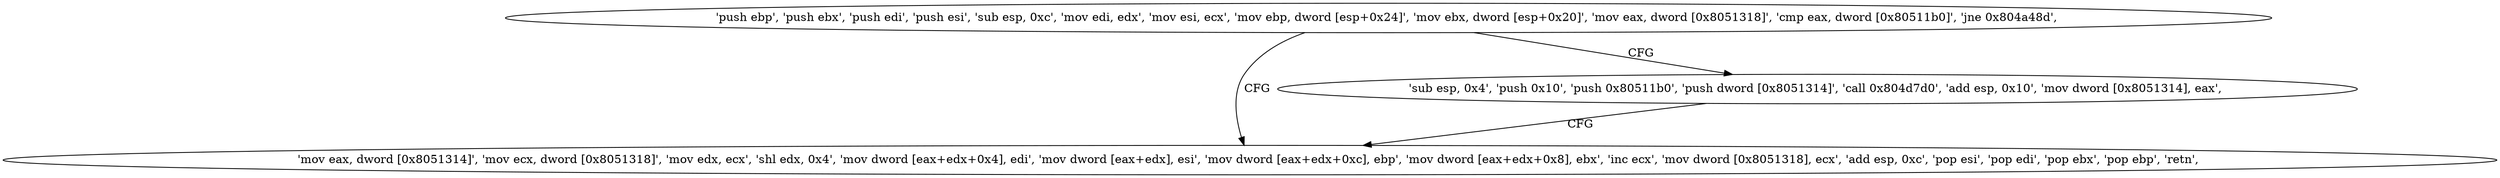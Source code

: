 digraph "func" {
"134521936" [label = "'push ebp', 'push ebx', 'push edi', 'push esi', 'sub esp, 0xc', 'mov edi, edx', 'mov esi, ecx', 'mov ebp, dword [esp+0x24]', 'mov ebx, dword [esp+0x20]', 'mov eax, dword [0x8051318]', 'cmp eax, dword [0x80511b0]', 'jne 0x804a48d', " ]
"134521997" [label = "'mov eax, dword [0x8051314]', 'mov ecx, dword [0x8051318]', 'mov edx, ecx', 'shl edx, 0x4', 'mov dword [eax+edx+0x4], edi', 'mov dword [eax+edx], esi', 'mov dword [eax+edx+0xc], ebp', 'mov dword [eax+edx+0x8], ebx', 'inc ecx', 'mov dword [0x8051318], ecx', 'add esp, 0xc', 'pop esi', 'pop edi', 'pop ebx', 'pop ebp', 'retn', " ]
"134521968" [label = "'sub esp, 0x4', 'push 0x10', 'push 0x80511b0', 'push dword [0x8051314]', 'call 0x804d7d0', 'add esp, 0x10', 'mov dword [0x8051314], eax', " ]
"134521936" -> "134521997" [ label = "CFG" ]
"134521936" -> "134521968" [ label = "CFG" ]
"134521968" -> "134521997" [ label = "CFG" ]
}
